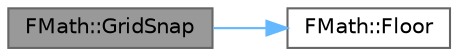digraph "FMath::GridSnap"
{
 // INTERACTIVE_SVG=YES
 // LATEX_PDF_SIZE
  bgcolor="transparent";
  edge [fontname=Helvetica,fontsize=10,labelfontname=Helvetica,labelfontsize=10];
  node [fontname=Helvetica,fontsize=10,shape=box,height=0.2,width=0.4];
  rankdir="LR";
  Node1 [id="Node000001",label="FMath::GridSnap",height=0.2,width=0.4,color="gray40", fillcolor="grey60", style="filled", fontcolor="black",tooltip="Snaps a value to the nearest grid multiple."];
  Node1 -> Node2 [id="edge1_Node000001_Node000002",color="steelblue1",style="solid",tooltip=" "];
  Node2 [id="Node000002",label="FMath::Floor",height=0.2,width=0.4,color="grey40", fillcolor="white", style="filled",URL="$dc/d20/structFMath.html#a6a6a650344b328a26a2274efa5d164ec",tooltip="Converts a float to a nearest less or equal integer."];
}
